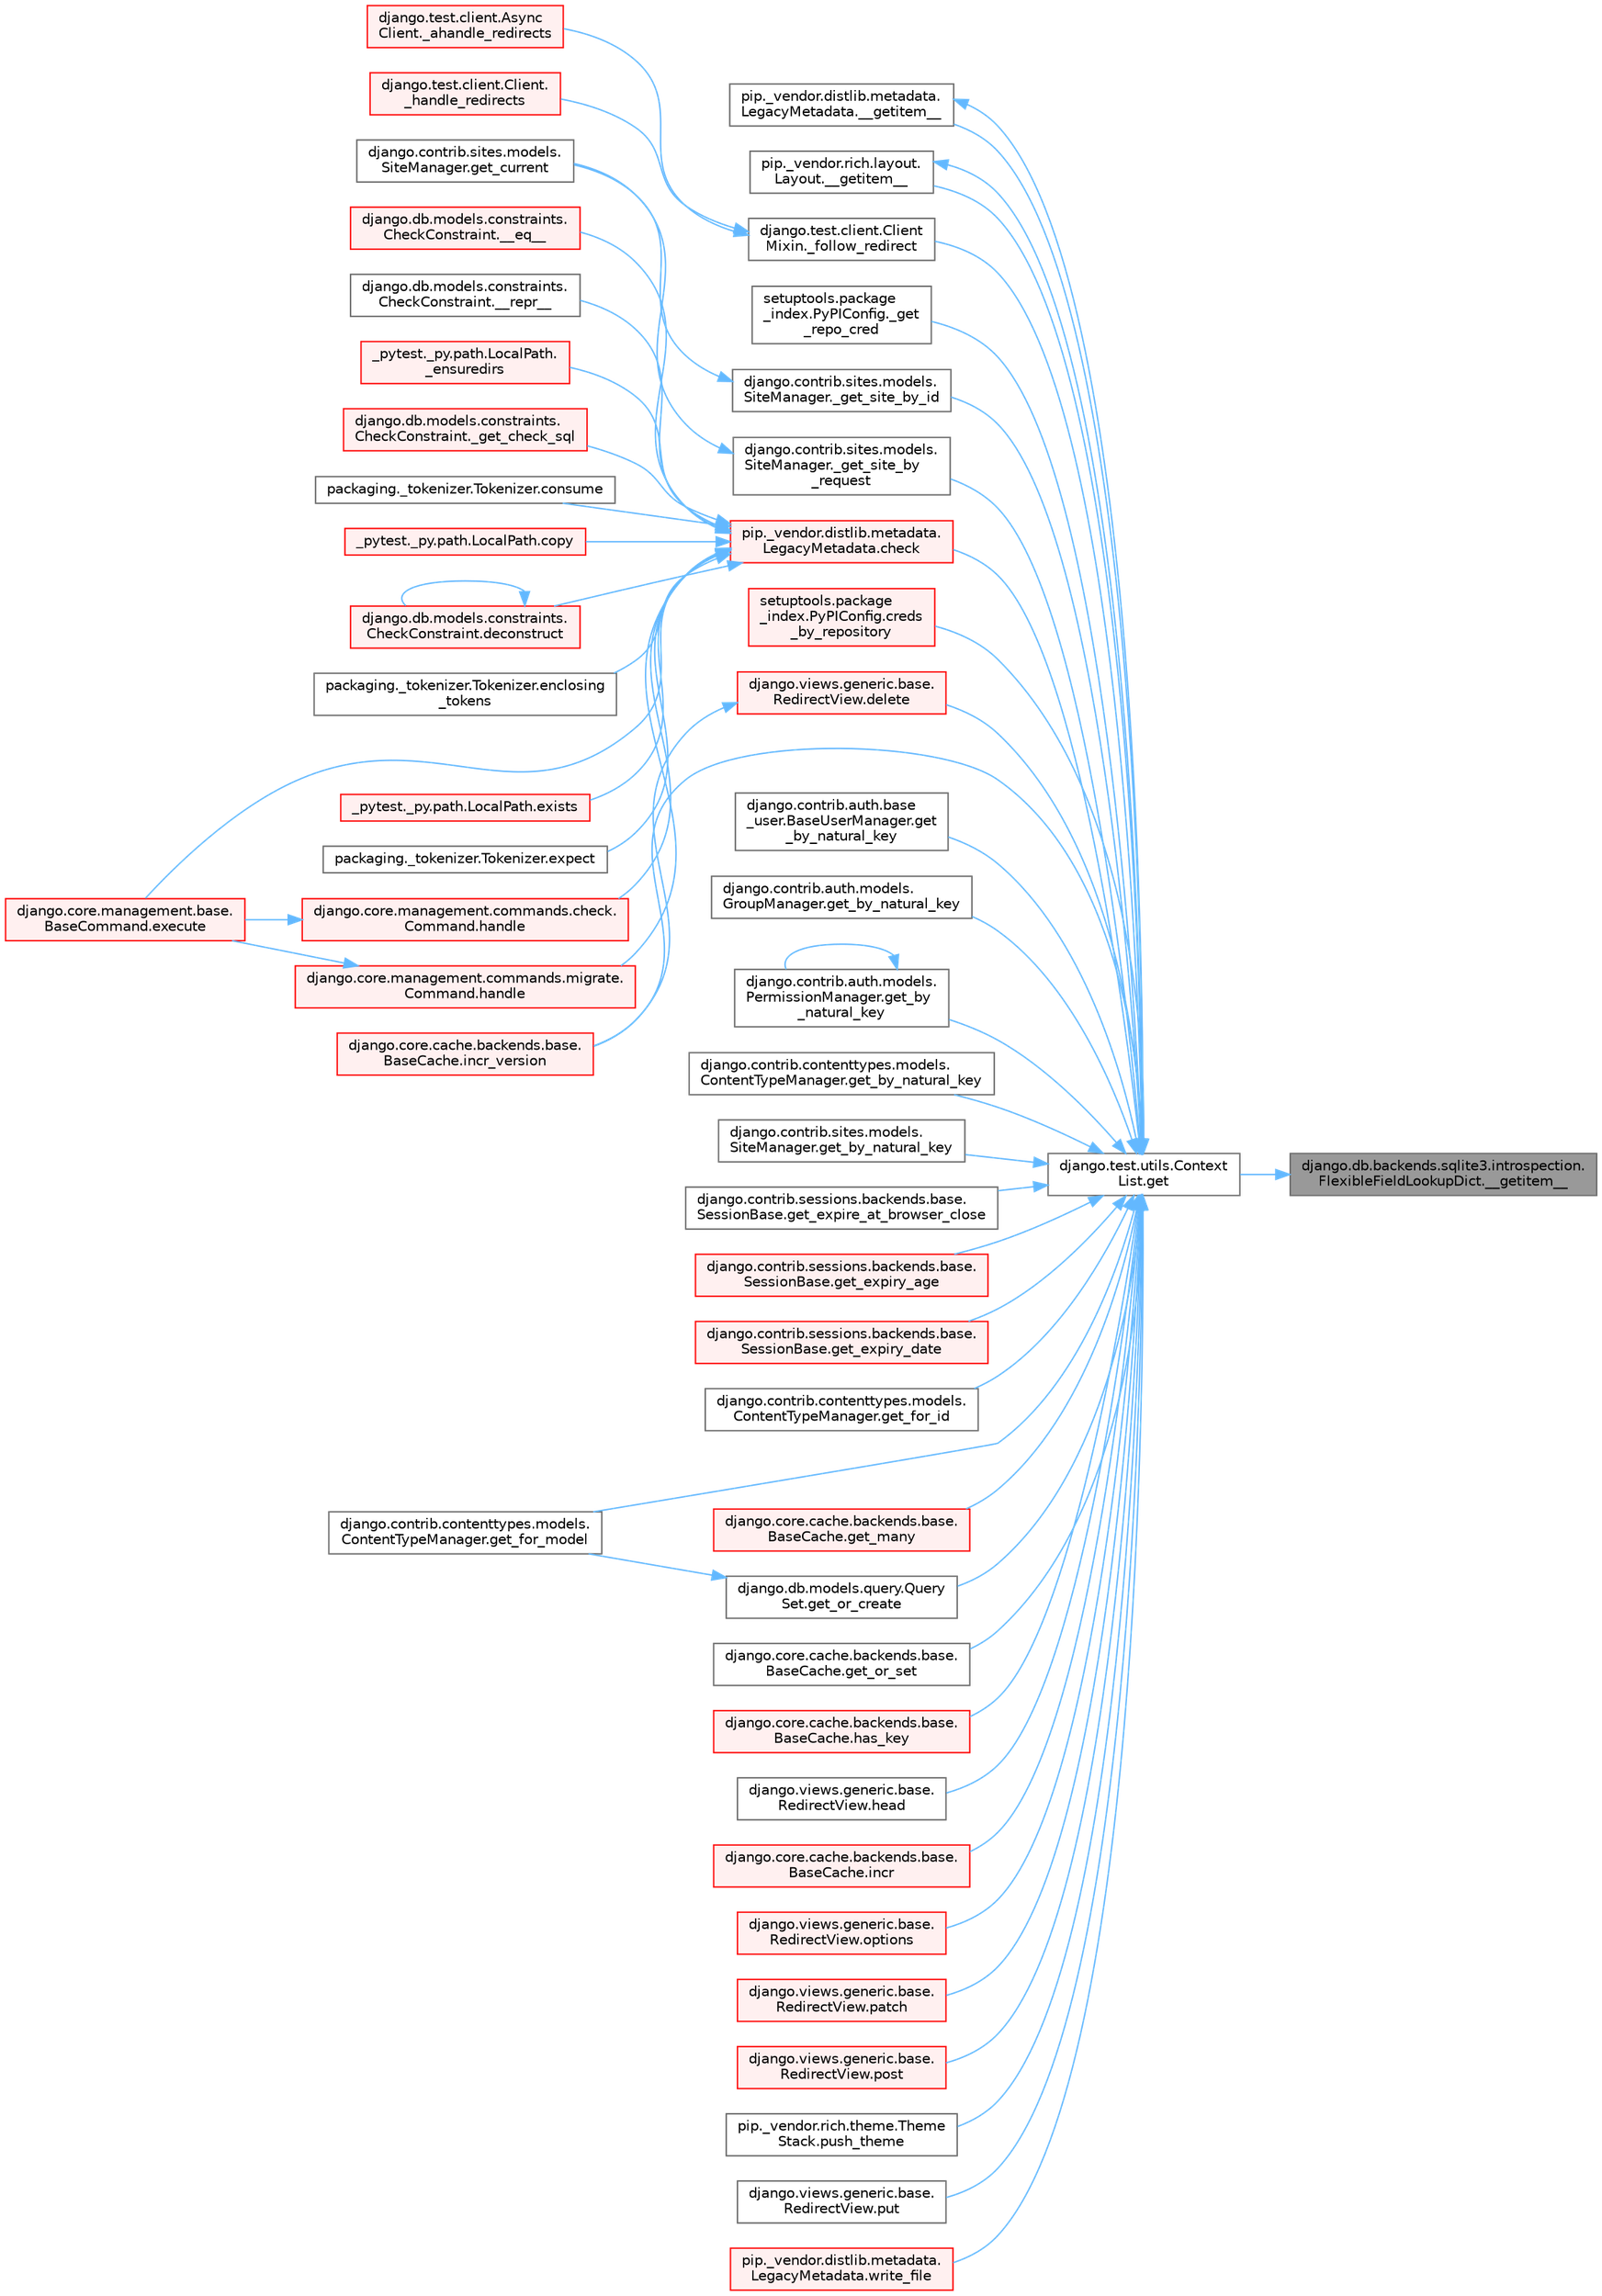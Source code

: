 digraph "django.db.backends.sqlite3.introspection.FlexibleFieldLookupDict.__getitem__"
{
 // LATEX_PDF_SIZE
  bgcolor="transparent";
  edge [fontname=Helvetica,fontsize=10,labelfontname=Helvetica,labelfontsize=10];
  node [fontname=Helvetica,fontsize=10,shape=box,height=0.2,width=0.4];
  rankdir="RL";
  Node1 [id="Node000001",label="django.db.backends.sqlite3.introspection.\lFlexibleFieldLookupDict.__getitem__",height=0.2,width=0.4,color="gray40", fillcolor="grey60", style="filled", fontcolor="black",tooltip=" "];
  Node1 -> Node2 [id="edge1_Node000001_Node000002",dir="back",color="steelblue1",style="solid",tooltip=" "];
  Node2 [id="Node000002",label="django.test.utils.Context\lList.get",height=0.2,width=0.4,color="grey40", fillcolor="white", style="filled",URL="$classdjango_1_1test_1_1utils_1_1_context_list.html#a1797663a8ac92f44dcb9ad281a896842",tooltip=" "];
  Node2 -> Node3 [id="edge2_Node000002_Node000003",dir="back",color="steelblue1",style="solid",tooltip=" "];
  Node3 [id="Node000003",label="pip._vendor.distlib.metadata.\lLegacyMetadata.__getitem__",height=0.2,width=0.4,color="grey40", fillcolor="white", style="filled",URL="$classpip_1_1__vendor_1_1distlib_1_1metadata_1_1_legacy_metadata.html#a4bbfa90e12a85ff919edb328c979731c",tooltip=" "];
  Node3 -> Node2 [id="edge3_Node000003_Node000002",dir="back",color="steelblue1",style="solid",tooltip=" "];
  Node2 -> Node4 [id="edge4_Node000002_Node000004",dir="back",color="steelblue1",style="solid",tooltip=" "];
  Node4 [id="Node000004",label="pip._vendor.rich.layout.\lLayout.__getitem__",height=0.2,width=0.4,color="grey40", fillcolor="white", style="filled",URL="$classpip_1_1__vendor_1_1rich_1_1layout_1_1_layout.html#add0ab2d771b738c1d8f491d5fc922238",tooltip=" "];
  Node4 -> Node2 [id="edge5_Node000004_Node000002",dir="back",color="steelblue1",style="solid",tooltip=" "];
  Node2 -> Node5 [id="edge6_Node000002_Node000005",dir="back",color="steelblue1",style="solid",tooltip=" "];
  Node5 [id="Node000005",label="django.test.client.Client\lMixin._follow_redirect",height=0.2,width=0.4,color="grey40", fillcolor="white", style="filled",URL="$classdjango_1_1test_1_1client_1_1_client_mixin.html#a8ef9c674c0e06268a84a19666287c660",tooltip=" "];
  Node5 -> Node6 [id="edge7_Node000005_Node000006",dir="back",color="steelblue1",style="solid",tooltip=" "];
  Node6 [id="Node000006",label="django.test.client.Async\lClient._ahandle_redirects",height=0.2,width=0.4,color="red", fillcolor="#FFF0F0", style="filled",URL="$classdjango_1_1test_1_1client_1_1_async_client.html#a8740fe0dc39e7fe74e515be78449ee76",tooltip=" "];
  Node5 -> Node3170 [id="edge8_Node000005_Node003170",dir="back",color="steelblue1",style="solid",tooltip=" "];
  Node3170 [id="Node003170",label="django.test.client.Client.\l_handle_redirects",height=0.2,width=0.4,color="red", fillcolor="#FFF0F0", style="filled",URL="$classdjango_1_1test_1_1client_1_1_client.html#a234b328f33c374ad181aa49c6515d469",tooltip=" "];
  Node2 -> Node1784 [id="edge9_Node000002_Node001784",dir="back",color="steelblue1",style="solid",tooltip=" "];
  Node1784 [id="Node001784",label="setuptools.package\l_index.PyPIConfig._get\l_repo_cred",height=0.2,width=0.4,color="grey40", fillcolor="white", style="filled",URL="$classsetuptools_1_1package__index_1_1_py_p_i_config.html#ae131b3373b6208486cc5f156eaa7265a",tooltip=" "];
  Node2 -> Node1785 [id="edge10_Node000002_Node001785",dir="back",color="steelblue1",style="solid",tooltip=" "];
  Node1785 [id="Node001785",label="django.contrib.sites.models.\lSiteManager._get_site_by_id",height=0.2,width=0.4,color="grey40", fillcolor="white", style="filled",URL="$classdjango_1_1contrib_1_1sites_1_1models_1_1_site_manager.html#aa2caa86610079c1d43d51ecd4eeffdfd",tooltip=" "];
  Node1785 -> Node1786 [id="edge11_Node001785_Node001786",dir="back",color="steelblue1",style="solid",tooltip=" "];
  Node1786 [id="Node001786",label="django.contrib.sites.models.\lSiteManager.get_current",height=0.2,width=0.4,color="grey40", fillcolor="white", style="filled",URL="$classdjango_1_1contrib_1_1sites_1_1models_1_1_site_manager.html#ac155c05735cdabcfa6cbe4ee00482659",tooltip=" "];
  Node2 -> Node1787 [id="edge12_Node000002_Node001787",dir="back",color="steelblue1",style="solid",tooltip=" "];
  Node1787 [id="Node001787",label="django.contrib.sites.models.\lSiteManager._get_site_by\l_request",height=0.2,width=0.4,color="grey40", fillcolor="white", style="filled",URL="$classdjango_1_1contrib_1_1sites_1_1models_1_1_site_manager.html#afe4ac1f1603e7bc2e95bd348c30e9d81",tooltip=" "];
  Node1787 -> Node1786 [id="edge13_Node001787_Node001786",dir="back",color="steelblue1",style="solid",tooltip=" "];
  Node2 -> Node1788 [id="edge14_Node000002_Node001788",dir="back",color="steelblue1",style="solid",tooltip=" "];
  Node1788 [id="Node001788",label="pip._vendor.distlib.metadata.\lLegacyMetadata.check",height=0.2,width=0.4,color="red", fillcolor="#FFF0F0", style="filled",URL="$classpip_1_1__vendor_1_1distlib_1_1metadata_1_1_legacy_metadata.html#a9f3d75961911af2473c8092d354b3d85",tooltip=" "];
  Node1788 -> Node752 [id="edge15_Node001788_Node000752",dir="back",color="steelblue1",style="solid",tooltip=" "];
  Node752 [id="Node000752",label="django.db.models.constraints.\lCheckConstraint.__eq__",height=0.2,width=0.4,color="red", fillcolor="#FFF0F0", style="filled",URL="$classdjango_1_1db_1_1models_1_1constraints_1_1_check_constraint.html#a55875a553e53009967129f8b8a269475",tooltip=" "];
  Node1788 -> Node753 [id="edge16_Node001788_Node000753",dir="back",color="steelblue1",style="solid",tooltip=" "];
  Node753 [id="Node000753",label="django.db.models.constraints.\lCheckConstraint.__repr__",height=0.2,width=0.4,color="grey40", fillcolor="white", style="filled",URL="$classdjango_1_1db_1_1models_1_1constraints_1_1_check_constraint.html#a5ee1e990e7235f77706fa7da45651b5f",tooltip=" "];
  Node1788 -> Node754 [id="edge17_Node001788_Node000754",dir="back",color="steelblue1",style="solid",tooltip=" "];
  Node754 [id="Node000754",label="_pytest._py.path.LocalPath.\l_ensuredirs",height=0.2,width=0.4,color="red", fillcolor="#FFF0F0", style="filled",URL="$class__pytest_1_1__py_1_1path_1_1_local_path.html#a0fa56f7616aa9008fbda709b5bd46302",tooltip=" "];
  Node1788 -> Node927 [id="edge18_Node001788_Node000927",dir="back",color="steelblue1",style="solid",tooltip=" "];
  Node927 [id="Node000927",label="django.db.models.constraints.\lCheckConstraint._get_check_sql",height=0.2,width=0.4,color="red", fillcolor="#FFF0F0", style="filled",URL="$classdjango_1_1db_1_1models_1_1constraints_1_1_check_constraint.html#ab552e7a1f32342445fc3de884f6602fa",tooltip=" "];
  Node1788 -> Node740 [id="edge19_Node001788_Node000740",dir="back",color="steelblue1",style="solid",tooltip=" "];
  Node740 [id="Node000740",label="packaging._tokenizer.Tokenizer.consume",height=0.2,width=0.4,color="grey40", fillcolor="white", style="filled",URL="$classpackaging_1_1__tokenizer_1_1_tokenizer.html#aff74eaccaae690982aaaba5cb9a4d051",tooltip=" "];
  Node1788 -> Node542 [id="edge20_Node001788_Node000542",dir="back",color="steelblue1",style="solid",tooltip=" "];
  Node542 [id="Node000542",label="_pytest._py.path.LocalPath.copy",height=0.2,width=0.4,color="red", fillcolor="#FFF0F0", style="filled",URL="$class__pytest_1_1__py_1_1path_1_1_local_path.html#a9eeecae0b90a7147e6bf23d6ea8fc6c0",tooltip=" "];
  Node1788 -> Node930 [id="edge21_Node001788_Node000930",dir="back",color="steelblue1",style="solid",tooltip=" "];
  Node930 [id="Node000930",label="django.db.models.constraints.\lCheckConstraint.deconstruct",height=0.2,width=0.4,color="red", fillcolor="#FFF0F0", style="filled",URL="$classdjango_1_1db_1_1models_1_1constraints_1_1_check_constraint.html#ac92574d84d50d54d9cffa5abb756b970",tooltip=" "];
  Node930 -> Node930 [id="edge22_Node000930_Node000930",dir="back",color="steelblue1",style="solid",tooltip=" "];
  Node1788 -> Node781 [id="edge23_Node001788_Node000781",dir="back",color="steelblue1",style="solid",tooltip=" "];
  Node781 [id="Node000781",label="packaging._tokenizer.Tokenizer.enclosing\l_tokens",height=0.2,width=0.4,color="grey40", fillcolor="white", style="filled",URL="$classpackaging_1_1__tokenizer_1_1_tokenizer.html#a27f8cfa7a5ed91e0cba1923b9b18da3d",tooltip=" "];
  Node1788 -> Node931 [id="edge24_Node001788_Node000931",dir="back",color="steelblue1",style="solid",tooltip=" "];
  Node931 [id="Node000931",label="django.core.management.base.\lBaseCommand.execute",height=0.2,width=0.4,color="red", fillcolor="#FFF0F0", style="filled",URL="$classdjango_1_1core_1_1management_1_1base_1_1_base_command.html#a5621c1fb51be6a2deff6777d90c25ee0",tooltip=" "];
  Node1788 -> Node932 [id="edge25_Node001788_Node000932",dir="back",color="steelblue1",style="solid",tooltip=" "];
  Node932 [id="Node000932",label="_pytest._py.path.LocalPath.exists",height=0.2,width=0.4,color="red", fillcolor="#FFF0F0", style="filled",URL="$class__pytest_1_1__py_1_1path_1_1_local_path.html#a3fbaec6b6f93562fa73a23530e92d148",tooltip=" "];
  Node1788 -> Node782 [id="edge26_Node001788_Node000782",dir="back",color="steelblue1",style="solid",tooltip=" "];
  Node782 [id="Node000782",label="packaging._tokenizer.Tokenizer.expect",height=0.2,width=0.4,color="grey40", fillcolor="white", style="filled",URL="$classpackaging_1_1__tokenizer_1_1_tokenizer.html#a151b21b99f387eddd422cd0dcf2064dd",tooltip=" "];
  Node1788 -> Node933 [id="edge27_Node001788_Node000933",dir="back",color="steelblue1",style="solid",tooltip=" "];
  Node933 [id="Node000933",label="django.core.management.commands.check.\lCommand.handle",height=0.2,width=0.4,color="red", fillcolor="#FFF0F0", style="filled",URL="$classdjango_1_1core_1_1management_1_1commands_1_1check_1_1_command.html#a4170f8ebcb94254dfffabf874e7c8a37",tooltip=" "];
  Node933 -> Node931 [id="edge28_Node000933_Node000931",dir="back",color="steelblue1",style="solid",tooltip=" "];
  Node1788 -> Node1063 [id="edge29_Node001788_Node001063",dir="back",color="steelblue1",style="solid",tooltip=" "];
  Node1063 [id="Node001063",label="django.core.management.commands.migrate.\lCommand.handle",height=0.2,width=0.4,color="red", fillcolor="#FFF0F0", style="filled",URL="$classdjango_1_1core_1_1management_1_1commands_1_1migrate_1_1_command.html#a659ec347367471d5c828fc3520ebc0fa",tooltip=" "];
  Node1063 -> Node931 [id="edge30_Node001063_Node000931",dir="back",color="steelblue1",style="solid",tooltip=" "];
  Node2 -> Node1789 [id="edge31_Node000002_Node001789",dir="back",color="steelblue1",style="solid",tooltip=" "];
  Node1789 [id="Node001789",label="setuptools.package\l_index.PyPIConfig.creds\l_by_repository",height=0.2,width=0.4,color="red", fillcolor="#FFF0F0", style="filled",URL="$classsetuptools_1_1package__index_1_1_py_p_i_config.html#a277b3e89479d171582044b5f9eb920a0",tooltip=" "];
  Node2 -> Node1791 [id="edge32_Node000002_Node001791",dir="back",color="steelblue1",style="solid",tooltip=" "];
  Node1791 [id="Node001791",label="django.views.generic.base.\lRedirectView.delete",height=0.2,width=0.4,color="red", fillcolor="#FFF0F0", style="filled",URL="$classdjango_1_1views_1_1generic_1_1base_1_1_redirect_view.html#a7060a2e85ff141d1950dd42e436fb9f1",tooltip=" "];
  Node1791 -> Node504 [id="edge33_Node001791_Node000504",dir="back",color="steelblue1",style="solid",tooltip=" "];
  Node504 [id="Node000504",label="django.core.cache.backends.base.\lBaseCache.incr_version",height=0.2,width=0.4,color="red", fillcolor="#FFF0F0", style="filled",URL="$classdjango_1_1core_1_1cache_1_1backends_1_1base_1_1_base_cache.html#a3ac7d74ffcfca67e2afee86ecf858b34",tooltip=" "];
  Node2 -> Node1792 [id="edge34_Node000002_Node001792",dir="back",color="steelblue1",style="solid",tooltip=" "];
  Node1792 [id="Node001792",label="django.contrib.auth.base\l_user.BaseUserManager.get\l_by_natural_key",height=0.2,width=0.4,color="grey40", fillcolor="white", style="filled",URL="$classdjango_1_1contrib_1_1auth_1_1base__user_1_1_base_user_manager.html#a9e0cf0e3651ecbe163d9f87b076b0bf9",tooltip=" "];
  Node2 -> Node1793 [id="edge35_Node000002_Node001793",dir="back",color="steelblue1",style="solid",tooltip=" "];
  Node1793 [id="Node001793",label="django.contrib.auth.models.\lGroupManager.get_by_natural_key",height=0.2,width=0.4,color="grey40", fillcolor="white", style="filled",URL="$classdjango_1_1contrib_1_1auth_1_1models_1_1_group_manager.html#af57a9a2ac1ef277ef6f1956f9d25293e",tooltip=" "];
  Node2 -> Node1794 [id="edge36_Node000002_Node001794",dir="back",color="steelblue1",style="solid",tooltip=" "];
  Node1794 [id="Node001794",label="django.contrib.auth.models.\lPermissionManager.get_by\l_natural_key",height=0.2,width=0.4,color="grey40", fillcolor="white", style="filled",URL="$classdjango_1_1contrib_1_1auth_1_1models_1_1_permission_manager.html#a27621698d1bd2b3a2d73dbcd84db0cc3",tooltip=" "];
  Node1794 -> Node1794 [id="edge37_Node001794_Node001794",dir="back",color="steelblue1",style="solid",tooltip=" "];
  Node2 -> Node1795 [id="edge38_Node000002_Node001795",dir="back",color="steelblue1",style="solid",tooltip=" "];
  Node1795 [id="Node001795",label="django.contrib.contenttypes.models.\lContentTypeManager.get_by_natural_key",height=0.2,width=0.4,color="grey40", fillcolor="white", style="filled",URL="$classdjango_1_1contrib_1_1contenttypes_1_1models_1_1_content_type_manager.html#aa19a7b03514cc1871e322fd5aeb2ecbe",tooltip=" "];
  Node2 -> Node1796 [id="edge39_Node000002_Node001796",dir="back",color="steelblue1",style="solid",tooltip=" "];
  Node1796 [id="Node001796",label="django.contrib.sites.models.\lSiteManager.get_by_natural_key",height=0.2,width=0.4,color="grey40", fillcolor="white", style="filled",URL="$classdjango_1_1contrib_1_1sites_1_1models_1_1_site_manager.html#aeb05076243fd13bbdb7e1fe18794269c",tooltip=" "];
  Node2 -> Node1797 [id="edge40_Node000002_Node001797",dir="back",color="steelblue1",style="solid",tooltip=" "];
  Node1797 [id="Node001797",label="django.contrib.sessions.backends.base.\lSessionBase.get_expire_at_browser_close",height=0.2,width=0.4,color="grey40", fillcolor="white", style="filled",URL="$classdjango_1_1contrib_1_1sessions_1_1backends_1_1base_1_1_session_base.html#a84c6c4afda960d505a1b2a7d3f97d75f",tooltip=" "];
  Node2 -> Node1798 [id="edge41_Node000002_Node001798",dir="back",color="steelblue1",style="solid",tooltip=" "];
  Node1798 [id="Node001798",label="django.contrib.sessions.backends.base.\lSessionBase.get_expiry_age",height=0.2,width=0.4,color="red", fillcolor="#FFF0F0", style="filled",URL="$classdjango_1_1contrib_1_1sessions_1_1backends_1_1base_1_1_session_base.html#af853871a0f2af33b0fd38d04e9296e01",tooltip=" "];
  Node2 -> Node1799 [id="edge42_Node000002_Node001799",dir="back",color="steelblue1",style="solid",tooltip=" "];
  Node1799 [id="Node001799",label="django.contrib.sessions.backends.base.\lSessionBase.get_expiry_date",height=0.2,width=0.4,color="red", fillcolor="#FFF0F0", style="filled",URL="$classdjango_1_1contrib_1_1sessions_1_1backends_1_1base_1_1_session_base.html#af87a5a48ca86a64f795e97f3529df849",tooltip=" "];
  Node2 -> Node1801 [id="edge43_Node000002_Node001801",dir="back",color="steelblue1",style="solid",tooltip=" "];
  Node1801 [id="Node001801",label="django.contrib.contenttypes.models.\lContentTypeManager.get_for_id",height=0.2,width=0.4,color="grey40", fillcolor="white", style="filled",URL="$classdjango_1_1contrib_1_1contenttypes_1_1models_1_1_content_type_manager.html#a4f41aa06163cf8140d954a9d9ac0e99f",tooltip=" "];
  Node2 -> Node679 [id="edge44_Node000002_Node000679",dir="back",color="steelblue1",style="solid",tooltip=" "];
  Node679 [id="Node000679",label="django.contrib.contenttypes.models.\lContentTypeManager.get_for_model",height=0.2,width=0.4,color="grey40", fillcolor="white", style="filled",URL="$classdjango_1_1contrib_1_1contenttypes_1_1models_1_1_content_type_manager.html#a1b89bc07df6111e44f749d556f96a414",tooltip=" "];
  Node2 -> Node1802 [id="edge45_Node000002_Node001802",dir="back",color="steelblue1",style="solid",tooltip=" "];
  Node1802 [id="Node001802",label="django.core.cache.backends.base.\lBaseCache.get_many",height=0.2,width=0.4,color="red", fillcolor="#FFF0F0", style="filled",URL="$classdjango_1_1core_1_1cache_1_1backends_1_1base_1_1_base_cache.html#a1d156ab9ced75cecfa673cbee3ac9053",tooltip=" "];
  Node2 -> Node678 [id="edge46_Node000002_Node000678",dir="back",color="steelblue1",style="solid",tooltip=" "];
  Node678 [id="Node000678",label="django.db.models.query.Query\lSet.get_or_create",height=0.2,width=0.4,color="grey40", fillcolor="white", style="filled",URL="$classdjango_1_1db_1_1models_1_1query_1_1_query_set.html#a0f727927ec4d1b9f3087b831cc911c59",tooltip=" "];
  Node678 -> Node679 [id="edge47_Node000678_Node000679",dir="back",color="steelblue1",style="solid",tooltip=" "];
  Node2 -> Node694 [id="edge48_Node000002_Node000694",dir="back",color="steelblue1",style="solid",tooltip=" "];
  Node694 [id="Node000694",label="django.core.cache.backends.base.\lBaseCache.get_or_set",height=0.2,width=0.4,color="grey40", fillcolor="white", style="filled",URL="$classdjango_1_1core_1_1cache_1_1backends_1_1base_1_1_base_cache.html#ac478d532b4c2b74987f49ff8291e5343",tooltip=" "];
  Node2 -> Node1804 [id="edge49_Node000002_Node001804",dir="back",color="steelblue1",style="solid",tooltip=" "];
  Node1804 [id="Node001804",label="django.core.cache.backends.base.\lBaseCache.has_key",height=0.2,width=0.4,color="red", fillcolor="#FFF0F0", style="filled",URL="$classdjango_1_1core_1_1cache_1_1backends_1_1base_1_1_base_cache.html#a2d06a56d17661d63648e1ec13ae93d3b",tooltip=" "];
  Node2 -> Node1806 [id="edge50_Node000002_Node001806",dir="back",color="steelblue1",style="solid",tooltip=" "];
  Node1806 [id="Node001806",label="django.views.generic.base.\lRedirectView.head",height=0.2,width=0.4,color="grey40", fillcolor="white", style="filled",URL="$classdjango_1_1views_1_1generic_1_1base_1_1_redirect_view.html#a34f0a0a5fb94f117f4752789a8db216a",tooltip=" "];
  Node2 -> Node731 [id="edge51_Node000002_Node000731",dir="back",color="steelblue1",style="solid",tooltip=" "];
  Node731 [id="Node000731",label="django.core.cache.backends.base.\lBaseCache.incr",height=0.2,width=0.4,color="red", fillcolor="#FFF0F0", style="filled",URL="$classdjango_1_1core_1_1cache_1_1backends_1_1base_1_1_base_cache.html#ab502f06a18e16d3d1495fdf1dca28831",tooltip=" "];
  Node2 -> Node504 [id="edge52_Node000002_Node000504",dir="back",color="steelblue1",style="solid",tooltip=" "];
  Node2 -> Node1807 [id="edge53_Node000002_Node001807",dir="back",color="steelblue1",style="solid",tooltip=" "];
  Node1807 [id="Node001807",label="django.views.generic.base.\lRedirectView.options",height=0.2,width=0.4,color="red", fillcolor="#FFF0F0", style="filled",URL="$classdjango_1_1views_1_1generic_1_1base_1_1_redirect_view.html#a444de156c79647344c987295c47a76e1",tooltip=" "];
  Node2 -> Node1808 [id="edge54_Node000002_Node001808",dir="back",color="steelblue1",style="solid",tooltip=" "];
  Node1808 [id="Node001808",label="django.views.generic.base.\lRedirectView.patch",height=0.2,width=0.4,color="red", fillcolor="#FFF0F0", style="filled",URL="$classdjango_1_1views_1_1generic_1_1base_1_1_redirect_view.html#a1af0176656ad2642a86603a7f2efd6c8",tooltip=" "];
  Node2 -> Node1811 [id="edge55_Node000002_Node001811",dir="back",color="steelblue1",style="solid",tooltip=" "];
  Node1811 [id="Node001811",label="django.views.generic.base.\lRedirectView.post",height=0.2,width=0.4,color="red", fillcolor="#FFF0F0", style="filled",URL="$classdjango_1_1views_1_1generic_1_1base_1_1_redirect_view.html#a20f1374a926b81c739ea2672fbe38552",tooltip=" "];
  Node2 -> Node1812 [id="edge56_Node000002_Node001812",dir="back",color="steelblue1",style="solid",tooltip=" "];
  Node1812 [id="Node001812",label="pip._vendor.rich.theme.Theme\lStack.push_theme",height=0.2,width=0.4,color="grey40", fillcolor="white", style="filled",URL="$classpip_1_1__vendor_1_1rich_1_1theme_1_1_theme_stack.html#a59e2cc731ff921b7ce76aa4aa4eaf948",tooltip=" "];
  Node2 -> Node1813 [id="edge57_Node000002_Node001813",dir="back",color="steelblue1",style="solid",tooltip=" "];
  Node1813 [id="Node001813",label="django.views.generic.base.\lRedirectView.put",height=0.2,width=0.4,color="grey40", fillcolor="white", style="filled",URL="$classdjango_1_1views_1_1generic_1_1base_1_1_redirect_view.html#a898fb37aa8487c3c0ef4f20bd40ed854",tooltip=" "];
  Node2 -> Node1108 [id="edge58_Node000002_Node001108",dir="back",color="steelblue1",style="solid",tooltip=" "];
  Node1108 [id="Node001108",label="pip._vendor.distlib.metadata.\lLegacyMetadata.write_file",height=0.2,width=0.4,color="red", fillcolor="#FFF0F0", style="filled",URL="$classpip_1_1__vendor_1_1distlib_1_1metadata_1_1_legacy_metadata.html#a4b0b012bbb45bf51d369c39eeb3c734f",tooltip=" "];
}
